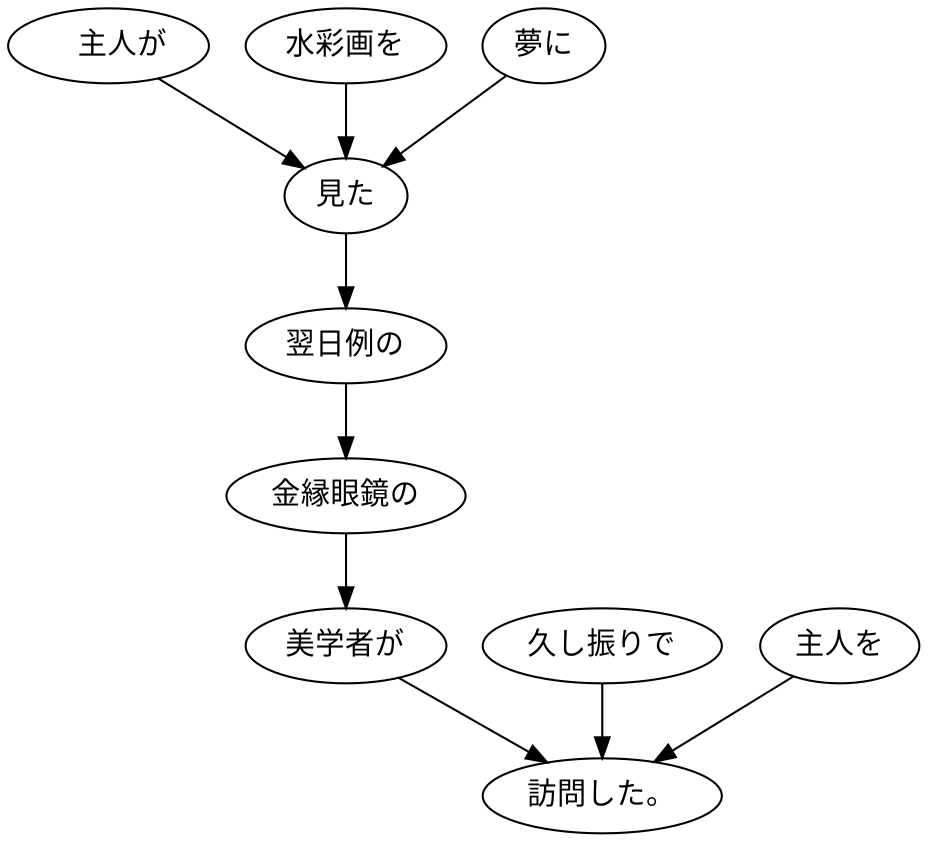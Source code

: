 digraph graph290 {
	node0 [label="　主人が"];
	node1 [label="水彩画を"];
	node2 [label="夢に"];
	node3 [label="見た"];
	node4 [label="翌日例の"];
	node5 [label="金縁眼鏡の"];
	node6 [label="美学者が"];
	node7 [label="久し振りで"];
	node8 [label="主人を"];
	node9 [label="訪問した。"];
	node0 -> node3;
	node1 -> node3;
	node2 -> node3;
	node3 -> node4;
	node4 -> node5;
	node5 -> node6;
	node6 -> node9;
	node7 -> node9;
	node8 -> node9;
}
